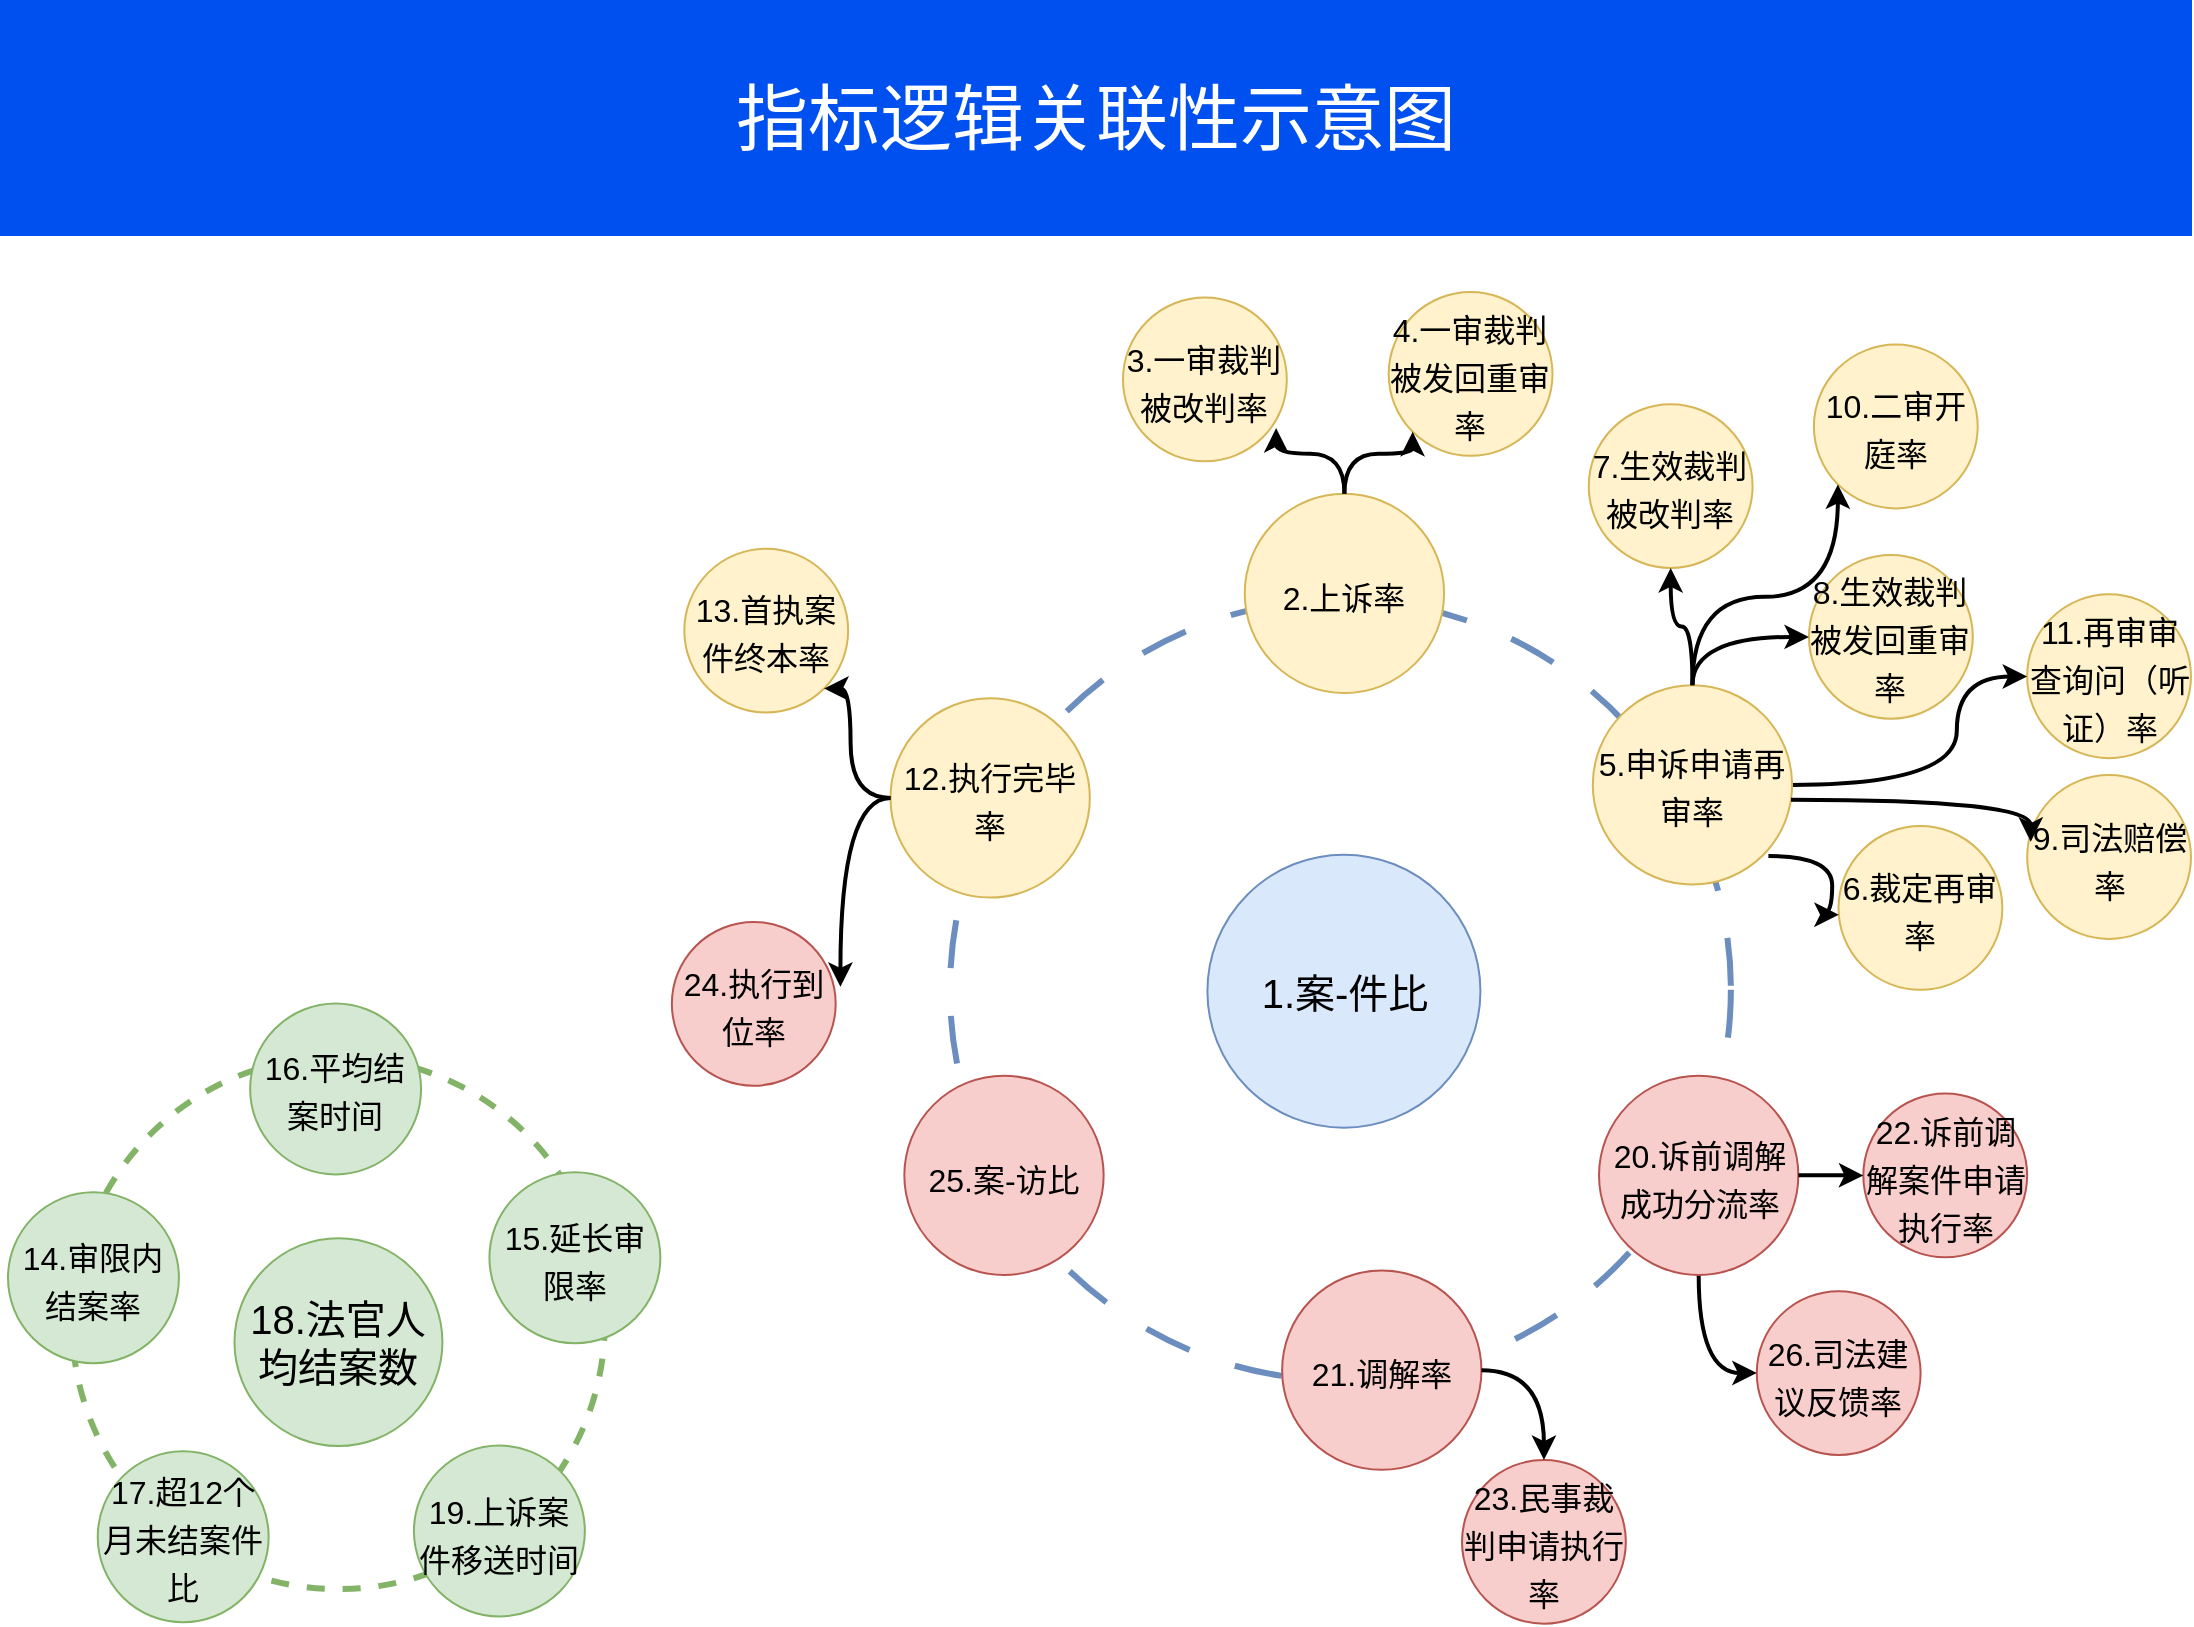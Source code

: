 <mxfile version="23.0.2" type="github">
  <diagram name="第 1 页" id="kpXX1uZpGzhVCskZK_Ff">
    <mxGraphModel dx="723" dy="1824" grid="0" gridSize="10" guides="1" tooltips="1" connect="1" arrows="1" fold="1" page="1" pageScale="1" pageWidth="1100" pageHeight="850" math="0" shadow="0">
      <root>
        <mxCell id="0" />
        <mxCell id="1" parent="0" />
        <mxCell id="cXS16R5JkKt7hnEGMYDl-82" value="" style="group;fontSize=11;" vertex="1" connectable="0" parent="1">
          <mxGeometry x="1104" y="-701" width="1091.49" height="665.88" as="geometry" />
        </mxCell>
        <mxCell id="cXS16R5JkKt7hnEGMYDl-69" value="" style="group" vertex="1" connectable="0" parent="cXS16R5JkKt7hnEGMYDl-82">
          <mxGeometry y="355.752" width="326.176" height="309.742" as="geometry" />
        </mxCell>
        <mxCell id="cXS16R5JkKt7hnEGMYDl-68" value="" style="ellipse;whiteSpace=wrap;html=1;aspect=fixed;fillColor=none;dashed=1;strokeWidth=3;strokeColor=#82b366;" vertex="1" parent="cXS16R5JkKt7hnEGMYDl-69">
          <mxGeometry x="32.048" y="26.468" width="266.352" height="266.352" as="geometry" />
        </mxCell>
        <mxCell id="cXS16R5JkKt7hnEGMYDl-22" value="&lt;font style=&quot;font-size: 16px;&quot;&gt;17.超12个月未结案件比&lt;/font&gt;" style="ellipse;whiteSpace=wrap;html=1;aspect=fixed;fontSize=20;fillColor=#d5e8d4;strokeColor=#82b366;" vertex="1" parent="cXS16R5JkKt7hnEGMYDl-69">
          <mxGeometry x="44.867" y="223.901" width="85.46" height="85.46" as="geometry" />
        </mxCell>
        <mxCell id="cXS16R5JkKt7hnEGMYDl-24" value="18.法官人均结案数" style="ellipse;whiteSpace=wrap;html=1;aspect=fixed;fontSize=20;fillColor=#d5e8d4;strokeColor=#82b366;" vertex="1" parent="cXS16R5JkKt7hnEGMYDl-69">
          <mxGeometry x="113.236" y="117.316" width="103.977" height="103.977" as="geometry" />
        </mxCell>
        <mxCell id="cXS16R5JkKt7hnEGMYDl-26" value="&lt;font style=&quot;font-size: 16px;&quot;&gt;19.上诉案件移送时间&lt;/font&gt;" style="ellipse;whiteSpace=wrap;html=1;aspect=fixed;fontSize=20;fillColor=#d5e8d4;strokeColor=#82b366;" vertex="1" parent="cXS16R5JkKt7hnEGMYDl-69">
          <mxGeometry x="202.97" y="221.04" width="85.46" height="85.46" as="geometry" />
        </mxCell>
        <mxCell id="cXS16R5JkKt7hnEGMYDl-31" value="&lt;font style=&quot;font-size: 16px;&quot;&gt;14.审限内结案率&lt;/font&gt;" style="ellipse;whiteSpace=wrap;html=1;aspect=fixed;fontSize=20;fillColor=#d5e8d4;strokeColor=#82b366;" vertex="1" parent="cXS16R5JkKt7hnEGMYDl-69">
          <mxGeometry y="94.425" width="85.46" height="85.46" as="geometry" />
        </mxCell>
        <mxCell id="cXS16R5JkKt7hnEGMYDl-33" value="&lt;font style=&quot;font-size: 16px;&quot;&gt;15.延长审限率&lt;/font&gt;" style="ellipse;whiteSpace=wrap;html=1;aspect=fixed;fontSize=20;fillColor=#d5e8d4;strokeColor=#82b366;" vertex="1" parent="cXS16R5JkKt7hnEGMYDl-69">
          <mxGeometry x="240.715" y="84.41" width="85.46" height="85.46" as="geometry" />
        </mxCell>
        <mxCell id="cXS16R5JkKt7hnEGMYDl-35" value="&lt;font style=&quot;font-size: 16px;&quot;&gt;16.平均结案时间&lt;/font&gt;" style="ellipse;whiteSpace=wrap;html=1;aspect=fixed;fontSize=20;fillColor=#d5e8d4;strokeColor=#82b366;" vertex="1" parent="cXS16R5JkKt7hnEGMYDl-69">
          <mxGeometry x="121.07" width="85.46" height="85.46" as="geometry" />
        </mxCell>
        <mxCell id="cXS16R5JkKt7hnEGMYDl-45" value="" style="ellipse;whiteSpace=wrap;html=1;aspect=fixed;fillColor=none;strokeColor=#6c8ebf;strokeWidth=3;dashed=1;dashPattern=8 8;" vertex="1" parent="cXS16R5JkKt7hnEGMYDl-82">
          <mxGeometry x="471.002" y="153.712" width="390.44" height="390.44" as="geometry" />
        </mxCell>
        <mxCell id="cXS16R5JkKt7hnEGMYDl-11" value="&lt;font style=&quot;font-size: 16px;&quot;&gt;9.司法赔偿率&lt;/font&gt;" style="ellipse;whiteSpace=wrap;html=1;aspect=fixed;fontSize=20;fillColor=#fff2cc;strokeColor=#d6b656;" vertex="1" parent="cXS16R5JkKt7hnEGMYDl-82">
          <mxGeometry x="1009.577" y="241.551" width="81.911" height="81.911" as="geometry" />
        </mxCell>
        <mxCell id="cXS16R5JkKt7hnEGMYDl-14" value="1.案-件比" style="ellipse;whiteSpace=wrap;html=1;aspect=fixed;fontSize=20;fillColor=#dae8fc;strokeColor=#6c8ebf;" vertex="1" parent="cXS16R5JkKt7hnEGMYDl-82">
          <mxGeometry x="599.699" y="281.348" width="136.518" height="136.518" as="geometry" />
        </mxCell>
        <mxCell id="cXS16R5JkKt7hnEGMYDl-15" value="&lt;font style=&quot;font-size: 16px;&quot;&gt;10.二审开庭率&lt;/font&gt;" style="ellipse;whiteSpace=wrap;html=1;aspect=fixed;fontSize=20;fillColor=#fff2cc;strokeColor=#d6b656;" vertex="1" parent="cXS16R5JkKt7hnEGMYDl-82">
          <mxGeometry x="902.947" y="26.289" width="81.911" height="81.911" as="geometry" />
        </mxCell>
        <mxCell id="cXS16R5JkKt7hnEGMYDl-16" value="&lt;font style=&quot;font-size: 16px;&quot;&gt;2.上诉率&lt;/font&gt;" style="ellipse;whiteSpace=wrap;html=1;aspect=fixed;fontSize=20;fillColor=#fff2cc;strokeColor=#d6b656;" vertex="1" parent="cXS16R5JkKt7hnEGMYDl-82">
          <mxGeometry x="618.381" y="100.874" width="99.658" height="99.658" as="geometry" />
        </mxCell>
        <mxCell id="cXS16R5JkKt7hnEGMYDl-17" value="&lt;font style=&quot;font-size: 16px;&quot;&gt;11.再审审查询问（听证）率&lt;/font&gt;" style="ellipse;whiteSpace=wrap;html=1;aspect=fixed;fontSize=20;fillColor=#fff2cc;strokeColor=#d6b656;" vertex="1" parent="cXS16R5JkKt7hnEGMYDl-82">
          <mxGeometry x="1009.579" y="151.175" width="81.911" height="81.911" as="geometry" />
        </mxCell>
        <mxCell id="cXS16R5JkKt7hnEGMYDl-18" value="&lt;font style=&quot;font-size: 16px;&quot;&gt;3.一审裁判被改判率&lt;/font&gt;" style="ellipse;whiteSpace=wrap;html=1;aspect=fixed;fontSize=20;fillColor=#fff2cc;strokeColor=#d6b656;" vertex="1" parent="cXS16R5JkKt7hnEGMYDl-82">
          <mxGeometry x="557.492" y="2.745" width="81.911" height="81.911" as="geometry" />
        </mxCell>
        <mxCell id="cXS16R5JkKt7hnEGMYDl-52" value="" style="edgeStyle=orthogonalEdgeStyle;rounded=0;orthogonalLoop=1;jettySize=auto;html=1;entryX=0.935;entryY=0.797;entryDx=0;entryDy=0;entryPerimeter=0;curved=1;strokeWidth=2;" edge="1" parent="cXS16R5JkKt7hnEGMYDl-82" source="cXS16R5JkKt7hnEGMYDl-16" target="cXS16R5JkKt7hnEGMYDl-18">
          <mxGeometry relative="1" as="geometry" />
        </mxCell>
        <mxCell id="cXS16R5JkKt7hnEGMYDl-19" value="&lt;font style=&quot;font-size: 16px;&quot;&gt;12.执行完毕率&lt;/font&gt;" style="ellipse;whiteSpace=wrap;html=1;aspect=fixed;fontSize=20;fillColor=#fff2cc;strokeColor=#d6b656;" vertex="1" parent="cXS16R5JkKt7hnEGMYDl-82">
          <mxGeometry x="441.25" y="203.12" width="99.658" height="99.658" as="geometry" />
        </mxCell>
        <mxCell id="cXS16R5JkKt7hnEGMYDl-20" value="&lt;font style=&quot;font-size: 16px;&quot;&gt;4.一审裁判被发回重审率&lt;/font&gt;" style="ellipse;whiteSpace=wrap;html=1;aspect=fixed;fontSize=20;fillColor=#fff2cc;strokeColor=#d6b656;" vertex="1" parent="cXS16R5JkKt7hnEGMYDl-82">
          <mxGeometry x="690.34" width="81.911" height="81.911" as="geometry" />
        </mxCell>
        <mxCell id="cXS16R5JkKt7hnEGMYDl-53" value="" style="edgeStyle=orthogonalEdgeStyle;rounded=0;orthogonalLoop=1;jettySize=auto;html=1;entryX=0;entryY=1;entryDx=0;entryDy=0;curved=1;strokeWidth=2;" edge="1" parent="cXS16R5JkKt7hnEGMYDl-82" source="cXS16R5JkKt7hnEGMYDl-16" target="cXS16R5JkKt7hnEGMYDl-20">
          <mxGeometry relative="1" as="geometry" />
        </mxCell>
        <mxCell id="cXS16R5JkKt7hnEGMYDl-21" value="&lt;font style=&quot;font-size: 16px;&quot;&gt;25.案-访比&lt;/font&gt;" style="ellipse;whiteSpace=wrap;html=1;aspect=fixed;fontSize=20;fillColor=#f8cecc;strokeColor=#b85450;" vertex="1" parent="cXS16R5JkKt7hnEGMYDl-82">
          <mxGeometry x="448.169" y="391.829" width="99.658" height="99.658" as="geometry" />
        </mxCell>
        <mxCell id="cXS16R5JkKt7hnEGMYDl-23" value="&lt;font style=&quot;font-size: 16px;&quot;&gt;26.司法建议反馈率&lt;/font&gt;" style="ellipse;whiteSpace=wrap;html=1;aspect=fixed;fontSize=20;fillColor=#f8cecc;strokeColor=#b85450;" vertex="1" parent="cXS16R5JkKt7hnEGMYDl-82">
          <mxGeometry x="874.39" y="499.565" width="81.911" height="81.911" as="geometry" />
        </mxCell>
        <mxCell id="cXS16R5JkKt7hnEGMYDl-71" style="edgeStyle=orthogonalEdgeStyle;rounded=0;orthogonalLoop=1;jettySize=auto;html=1;entryX=0;entryY=0.5;entryDx=0;entryDy=0;strokeWidth=2;curved=1;" edge="1" parent="cXS16R5JkKt7hnEGMYDl-82" source="cXS16R5JkKt7hnEGMYDl-28" target="cXS16R5JkKt7hnEGMYDl-23">
          <mxGeometry relative="1" as="geometry" />
        </mxCell>
        <mxCell id="cXS16R5JkKt7hnEGMYDl-28" value="&lt;font style=&quot;font-size: 16px;&quot;&gt;20.诉前调解成功分流率&lt;/font&gt;" style="ellipse;whiteSpace=wrap;html=1;aspect=fixed;fontSize=20;fillColor=#f8cecc;strokeColor=#b85450;" vertex="1" parent="cXS16R5JkKt7hnEGMYDl-82">
          <mxGeometry x="795.512" y="391.829" width="99.658" height="99.658" as="geometry" />
        </mxCell>
        <mxCell id="cXS16R5JkKt7hnEGMYDl-29" value="&lt;font style=&quot;font-size: 16px;&quot;&gt;13.首执案件终本率&lt;/font&gt;" style="ellipse;whiteSpace=wrap;html=1;aspect=fixed;fontSize=20;fillColor=#fff2cc;strokeColor=#d6b656;" vertex="1" parent="cXS16R5JkKt7hnEGMYDl-82">
          <mxGeometry x="338.154" y="128.322" width="81.911" height="81.911" as="geometry" />
        </mxCell>
        <mxCell id="cXS16R5JkKt7hnEGMYDl-62" style="edgeStyle=orthogonalEdgeStyle;rounded=0;orthogonalLoop=1;jettySize=auto;html=1;entryX=1;entryY=1;entryDx=0;entryDy=0;strokeWidth=2;curved=1;" edge="1" parent="cXS16R5JkKt7hnEGMYDl-82" source="cXS16R5JkKt7hnEGMYDl-19" target="cXS16R5JkKt7hnEGMYDl-29">
          <mxGeometry relative="1" as="geometry" />
        </mxCell>
        <mxCell id="cXS16R5JkKt7hnEGMYDl-58" value="" style="edgeStyle=orthogonalEdgeStyle;rounded=0;orthogonalLoop=1;jettySize=auto;html=1;strokeWidth=2;curved=1;" edge="1" parent="cXS16R5JkKt7hnEGMYDl-82" source="cXS16R5JkKt7hnEGMYDl-30" target="cXS16R5JkKt7hnEGMYDl-17">
          <mxGeometry relative="1" as="geometry">
            <Array as="points">
              <mxPoint x="974.42" y="246.479" />
              <mxPoint x="974.42" y="192.254" />
            </Array>
          </mxGeometry>
        </mxCell>
        <mxCell id="cXS16R5JkKt7hnEGMYDl-81" style="edgeStyle=orthogonalEdgeStyle;rounded=0;orthogonalLoop=1;jettySize=auto;html=1;entryX=0;entryY=1;entryDx=0;entryDy=0;exitX=0.5;exitY=0;exitDx=0;exitDy=0;strokeWidth=2;curved=1;" edge="1" parent="cXS16R5JkKt7hnEGMYDl-82" source="cXS16R5JkKt7hnEGMYDl-30" target="cXS16R5JkKt7hnEGMYDl-15">
          <mxGeometry relative="1" as="geometry" />
        </mxCell>
        <mxCell id="cXS16R5JkKt7hnEGMYDl-30" value="&lt;font style=&quot;font-size: 16px;&quot;&gt;5.申诉申请再审率&lt;/font&gt;" style="ellipse;whiteSpace=wrap;html=1;aspect=fixed;fontSize=20;fillColor=#fff2cc;strokeColor=#d6b656;" vertex="1" parent="cXS16R5JkKt7hnEGMYDl-82">
          <mxGeometry x="792.398" y="196.601" width="99.658" height="99.658" as="geometry" />
        </mxCell>
        <mxCell id="cXS16R5JkKt7hnEGMYDl-32" value="&lt;font style=&quot;font-size: 16px;&quot;&gt;6.裁定再审率&lt;/font&gt;" style="ellipse;whiteSpace=wrap;html=1;aspect=fixed;fontSize=20;fillColor=#fff2cc;strokeColor=#d6b656;" vertex="1" parent="cXS16R5JkKt7hnEGMYDl-82">
          <mxGeometry x="915.265" y="267.019" width="81.911" height="81.911" as="geometry" />
        </mxCell>
        <mxCell id="cXS16R5JkKt7hnEGMYDl-34" value="&lt;font style=&quot;font-size: 16px;&quot;&gt;7.生效裁判被改判率&lt;/font&gt;" style="ellipse;whiteSpace=wrap;html=1;aspect=fixed;fontSize=20;fillColor=#fff2cc;strokeColor=#d6b656;" vertex="1" parent="cXS16R5JkKt7hnEGMYDl-82">
          <mxGeometry x="790.38" y="56.115" width="81.911" height="81.911" as="geometry" />
        </mxCell>
        <mxCell id="cXS16R5JkKt7hnEGMYDl-50" value="" style="edgeStyle=orthogonalEdgeStyle;rounded=0;orthogonalLoop=1;jettySize=auto;html=1;curved=1;strokeWidth=2;" edge="1" parent="cXS16R5JkKt7hnEGMYDl-82" source="cXS16R5JkKt7hnEGMYDl-30" target="cXS16R5JkKt7hnEGMYDl-34">
          <mxGeometry relative="1" as="geometry" />
        </mxCell>
        <mxCell id="cXS16R5JkKt7hnEGMYDl-36" value="&lt;font style=&quot;font-size: 16px;&quot;&gt;8.生效裁判被发回重审率&lt;/font&gt;" style="ellipse;whiteSpace=wrap;html=1;aspect=fixed;fontSize=20;fillColor=#fff2cc;strokeColor=#d6b656;" vertex="1" parent="cXS16R5JkKt7hnEGMYDl-82">
          <mxGeometry x="900.479" y="131.454" width="81.911" height="81.911" as="geometry" />
        </mxCell>
        <mxCell id="cXS16R5JkKt7hnEGMYDl-55" value="" style="edgeStyle=orthogonalEdgeStyle;rounded=0;orthogonalLoop=1;jettySize=auto;html=1;curved=1;strokeWidth=2;exitX=0.5;exitY=0;exitDx=0;exitDy=0;" edge="1" parent="cXS16R5JkKt7hnEGMYDl-82" source="cXS16R5JkKt7hnEGMYDl-30" target="cXS16R5JkKt7hnEGMYDl-36">
          <mxGeometry relative="1" as="geometry" />
        </mxCell>
        <mxCell id="cXS16R5JkKt7hnEGMYDl-38" value="&lt;font style=&quot;font-size: 16px;&quot;&gt;21.调解率&lt;/font&gt;" style="ellipse;whiteSpace=wrap;html=1;aspect=fixed;fontSize=20;fillColor=#f8cecc;strokeColor=#b85450;" vertex="1" parent="cXS16R5JkKt7hnEGMYDl-82">
          <mxGeometry x="637.063" y="489.272" width="99.658" height="99.658" as="geometry" />
        </mxCell>
        <mxCell id="cXS16R5JkKt7hnEGMYDl-40" value="&lt;font style=&quot;font-size: 16px;&quot;&gt;22.诉前调解案件申请执行率&lt;/font&gt;" style="ellipse;whiteSpace=wrap;html=1;aspect=fixed;fontSize=20;fillColor=#f8cecc;strokeColor=#b85450;" vertex="1" parent="cXS16R5JkKt7hnEGMYDl-82">
          <mxGeometry x="927.668" y="400.75" width="81.911" height="81.911" as="geometry" />
        </mxCell>
        <mxCell id="cXS16R5JkKt7hnEGMYDl-70" value="" style="edgeStyle=orthogonalEdgeStyle;rounded=0;orthogonalLoop=1;jettySize=auto;html=1;strokeWidth=2;curved=1;" edge="1" parent="cXS16R5JkKt7hnEGMYDl-82" source="cXS16R5JkKt7hnEGMYDl-28" target="cXS16R5JkKt7hnEGMYDl-40">
          <mxGeometry relative="1" as="geometry" />
        </mxCell>
        <mxCell id="cXS16R5JkKt7hnEGMYDl-42" value="&lt;font style=&quot;font-size: 16px;&quot;&gt;23.民事裁判申请执行率&lt;/font&gt;" style="ellipse;whiteSpace=wrap;html=1;aspect=fixed;fontSize=20;fillColor=#f8cecc;strokeColor=#b85450;" vertex="1" parent="cXS16R5JkKt7hnEGMYDl-82">
          <mxGeometry x="727.012" y="583.969" width="81.911" height="81.911" as="geometry" />
        </mxCell>
        <mxCell id="cXS16R5JkKt7hnEGMYDl-44" value="&lt;font style=&quot;font-size: 16px;&quot;&gt;24.执行到位率&lt;/font&gt;" style="ellipse;whiteSpace=wrap;html=1;aspect=fixed;fontSize=20;fillColor=#f8cecc;strokeColor=#b85450;" vertex="1" parent="cXS16R5JkKt7hnEGMYDl-82">
          <mxGeometry x="331.927" y="314.973" width="81.911" height="81.911" as="geometry" />
        </mxCell>
        <mxCell id="cXS16R5JkKt7hnEGMYDl-60" style="edgeStyle=orthogonalEdgeStyle;rounded=0;orthogonalLoop=1;jettySize=auto;html=1;strokeWidth=2;curved=1;exitX=1;exitY=0.5;exitDx=0;exitDy=0;" edge="1" parent="cXS16R5JkKt7hnEGMYDl-82" source="cXS16R5JkKt7hnEGMYDl-38" target="cXS16R5JkKt7hnEGMYDl-42">
          <mxGeometry relative="1" as="geometry" />
        </mxCell>
        <mxCell id="cXS16R5JkKt7hnEGMYDl-80" value="" style="edgeStyle=orthogonalEdgeStyle;rounded=0;orthogonalLoop=1;jettySize=auto;html=1;entryX=0.002;entryY=0.542;entryDx=0;entryDy=0;entryPerimeter=0;exitX=0.881;exitY=0.857;exitDx=0;exitDy=0;exitPerimeter=0;strokeWidth=2;curved=1;" edge="1" parent="cXS16R5JkKt7hnEGMYDl-82" source="cXS16R5JkKt7hnEGMYDl-30" target="cXS16R5JkKt7hnEGMYDl-32">
          <mxGeometry relative="1" as="geometry" />
        </mxCell>
        <mxCell id="cXS16R5JkKt7hnEGMYDl-61" style="edgeStyle=orthogonalEdgeStyle;rounded=0;orthogonalLoop=1;jettySize=auto;html=1;entryX=0.022;entryY=0.407;entryDx=0;entryDy=0;strokeWidth=2;curved=1;entryPerimeter=0;" edge="1" parent="cXS16R5JkKt7hnEGMYDl-82" source="cXS16R5JkKt7hnEGMYDl-30" target="cXS16R5JkKt7hnEGMYDl-11">
          <mxGeometry relative="1" as="geometry">
            <Array as="points">
              <mxPoint x="1011.392" y="253.874" />
            </Array>
          </mxGeometry>
        </mxCell>
        <mxCell id="cXS16R5JkKt7hnEGMYDl-63" style="edgeStyle=orthogonalEdgeStyle;rounded=0;orthogonalLoop=1;jettySize=auto;html=1;entryX=1.029;entryY=0.396;entryDx=0;entryDy=0;entryPerimeter=0;strokeWidth=2;curved=1;" edge="1" parent="cXS16R5JkKt7hnEGMYDl-82" source="cXS16R5JkKt7hnEGMYDl-19" target="cXS16R5JkKt7hnEGMYDl-44">
          <mxGeometry relative="1" as="geometry" />
        </mxCell>
        <mxCell id="cXS16R5JkKt7hnEGMYDl-84" value="&lt;font style=&quot;font-size: 36px;&quot; color=&quot;#FFFFFF&quot;&gt;指标逻辑关联性示意图&lt;/font&gt;" style="rounded=0;whiteSpace=wrap;html=1;fillColor=#0050ef;fontColor=#ffffff;strokeColor=none;" vertex="1" parent="1">
          <mxGeometry x="1100" y="-847" width="1096" height="118" as="geometry" />
        </mxCell>
      </root>
    </mxGraphModel>
  </diagram>
</mxfile>
